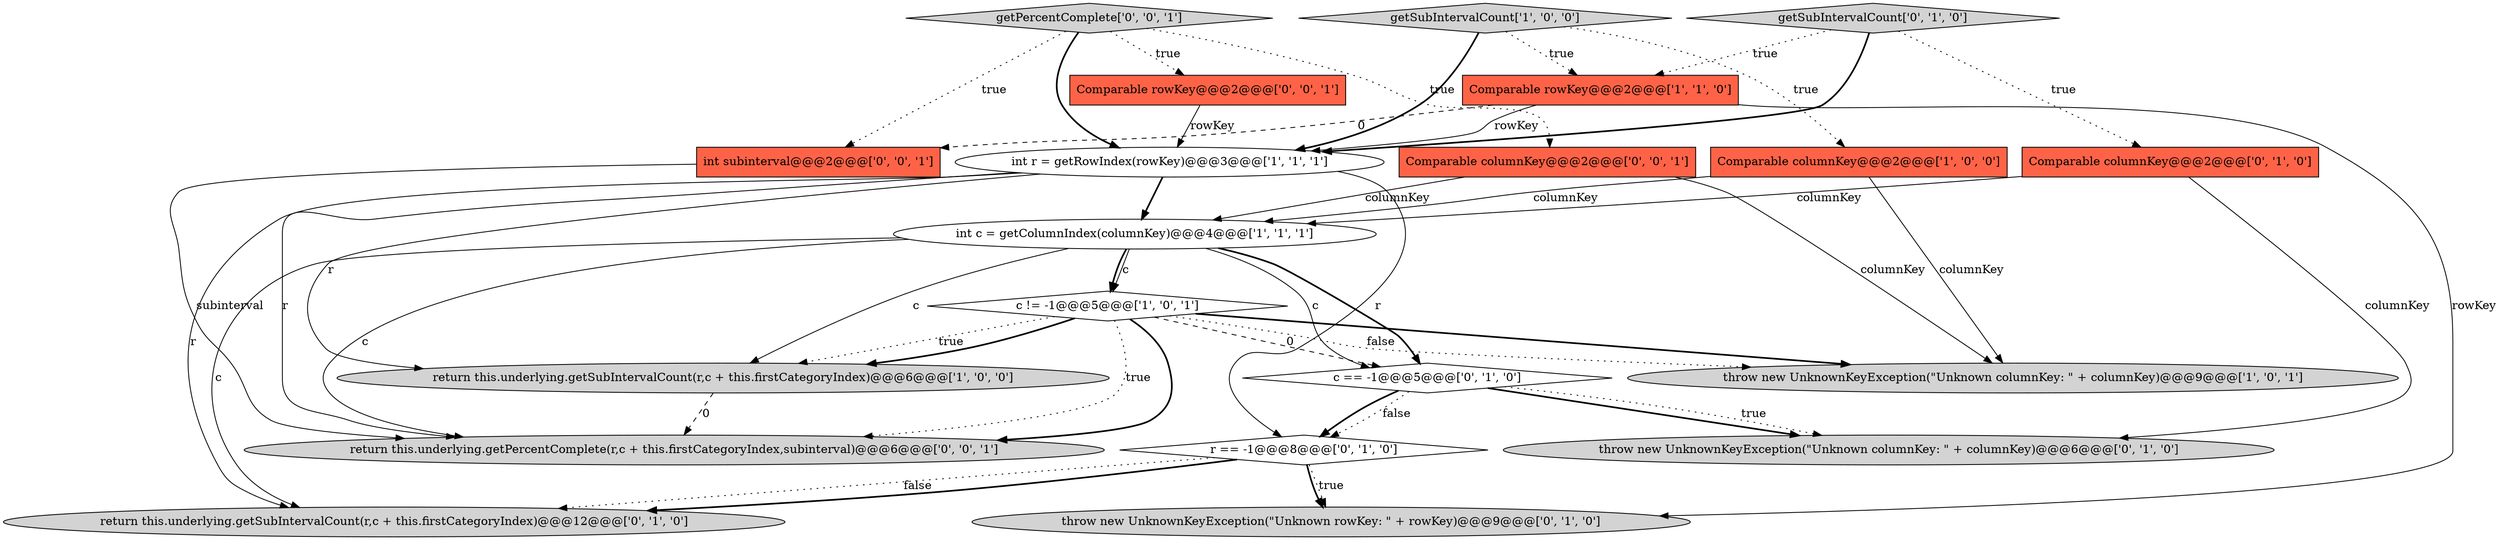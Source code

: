 digraph {
18 [style = filled, label = "return this.underlying.getPercentComplete(r,c + this.firstCategoryIndex,subinterval)@@@6@@@['0', '0', '1']", fillcolor = lightgray, shape = ellipse image = "AAA0AAABBB3BBB"];
3 [style = filled, label = "c != -1@@@5@@@['1', '0', '1']", fillcolor = white, shape = diamond image = "AAA0AAABBB1BBB"];
9 [style = filled, label = "c == -1@@@5@@@['0', '1', '0']", fillcolor = white, shape = diamond image = "AAA1AAABBB2BBB"];
16 [style = filled, label = "Comparable rowKey@@@2@@@['0', '0', '1']", fillcolor = tomato, shape = box image = "AAA0AAABBB3BBB"];
6 [style = filled, label = "int c = getColumnIndex(columnKey)@@@4@@@['1', '1', '1']", fillcolor = white, shape = ellipse image = "AAA0AAABBB1BBB"];
5 [style = filled, label = "throw new UnknownKeyException(\"Unknown columnKey: \" + columnKey)@@@9@@@['1', '0', '1']", fillcolor = lightgray, shape = ellipse image = "AAA0AAABBB1BBB"];
17 [style = filled, label = "int subinterval@@@2@@@['0', '0', '1']", fillcolor = tomato, shape = box image = "AAA0AAABBB3BBB"];
10 [style = filled, label = "return this.underlying.getSubIntervalCount(r,c + this.firstCategoryIndex)@@@12@@@['0', '1', '0']", fillcolor = lightgray, shape = ellipse image = "AAA0AAABBB2BBB"];
2 [style = filled, label = "Comparable columnKey@@@2@@@['1', '0', '0']", fillcolor = tomato, shape = box image = "AAA0AAABBB1BBB"];
13 [style = filled, label = "r == -1@@@8@@@['0', '1', '0']", fillcolor = white, shape = diamond image = "AAA1AAABBB2BBB"];
7 [style = filled, label = "Comparable rowKey@@@2@@@['1', '1', '0']", fillcolor = tomato, shape = box image = "AAA0AAABBB1BBB"];
8 [style = filled, label = "Comparable columnKey@@@2@@@['0', '1', '0']", fillcolor = tomato, shape = box image = "AAA0AAABBB2BBB"];
4 [style = filled, label = "return this.underlying.getSubIntervalCount(r,c + this.firstCategoryIndex)@@@6@@@['1', '0', '0']", fillcolor = lightgray, shape = ellipse image = "AAA0AAABBB1BBB"];
15 [style = filled, label = "Comparable columnKey@@@2@@@['0', '0', '1']", fillcolor = tomato, shape = box image = "AAA0AAABBB3BBB"];
11 [style = filled, label = "throw new UnknownKeyException(\"Unknown rowKey: \" + rowKey)@@@9@@@['0', '1', '0']", fillcolor = lightgray, shape = ellipse image = "AAA1AAABBB2BBB"];
12 [style = filled, label = "throw new UnknownKeyException(\"Unknown columnKey: \" + columnKey)@@@6@@@['0', '1', '0']", fillcolor = lightgray, shape = ellipse image = "AAA0AAABBB2BBB"];
0 [style = filled, label = "int r = getRowIndex(rowKey)@@@3@@@['1', '1', '1']", fillcolor = white, shape = ellipse image = "AAA0AAABBB1BBB"];
1 [style = filled, label = "getSubIntervalCount['1', '0', '0']", fillcolor = lightgray, shape = diamond image = "AAA0AAABBB1BBB"];
14 [style = filled, label = "getSubIntervalCount['0', '1', '0']", fillcolor = lightgray, shape = diamond image = "AAA0AAABBB2BBB"];
19 [style = filled, label = "getPercentComplete['0', '0', '1']", fillcolor = lightgray, shape = diamond image = "AAA0AAABBB3BBB"];
0->6 [style = bold, label=""];
15->6 [style = solid, label="columnKey"];
2->6 [style = solid, label="columnKey"];
6->3 [style = solid, label="c"];
9->13 [style = dotted, label="false"];
7->11 [style = solid, label="rowKey"];
6->9 [style = solid, label="c"];
0->10 [style = solid, label="r"];
1->7 [style = dotted, label="true"];
9->13 [style = bold, label=""];
13->11 [style = dotted, label="true"];
14->8 [style = dotted, label="true"];
14->0 [style = bold, label=""];
19->0 [style = bold, label=""];
14->7 [style = dotted, label="true"];
3->18 [style = bold, label=""];
3->5 [style = dotted, label="false"];
3->5 [style = bold, label=""];
8->6 [style = solid, label="columnKey"];
6->4 [style = solid, label="c"];
6->9 [style = bold, label=""];
8->12 [style = solid, label="columnKey"];
7->17 [style = dashed, label="0"];
13->10 [style = dotted, label="false"];
19->16 [style = dotted, label="true"];
13->11 [style = bold, label=""];
9->12 [style = bold, label=""];
3->4 [style = dotted, label="true"];
3->18 [style = dotted, label="true"];
7->0 [style = solid, label="rowKey"];
17->18 [style = solid, label="subinterval"];
6->3 [style = bold, label=""];
19->15 [style = dotted, label="true"];
2->5 [style = solid, label="columnKey"];
0->13 [style = solid, label="r"];
6->10 [style = solid, label="c"];
1->2 [style = dotted, label="true"];
6->18 [style = solid, label="c"];
4->18 [style = dashed, label="0"];
19->17 [style = dotted, label="true"];
9->12 [style = dotted, label="true"];
13->10 [style = bold, label=""];
15->5 [style = solid, label="columnKey"];
3->4 [style = bold, label=""];
3->9 [style = dashed, label="0"];
0->18 [style = solid, label="r"];
16->0 [style = solid, label="rowKey"];
0->4 [style = solid, label="r"];
1->0 [style = bold, label=""];
}
